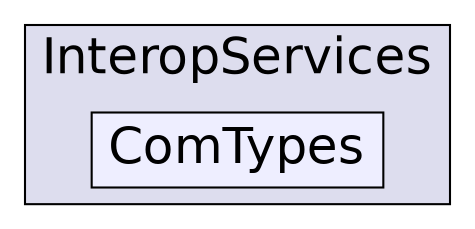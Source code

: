 digraph "C:/Users/nathanael/Documents/resizer/Plugins/Wic/InteropServices/ComTypes" {
  compound=true
  node [ fontsize="24", fontname="Helvetica"];
  edge [ labelfontsize="24", labelfontname="Helvetica"];
  subgraph clusterdir_57684dc2deca03b6a4e2c57aa36b00d2 {
    graph [ bgcolor="#ddddee", pencolor="black", label="InteropServices" fontname="Helvetica", fontsize="24", URL="dir_57684dc2deca03b6a4e2c57aa36b00d2.html"]
  dir_1695506acb7e624f12f07cdf50a1c662 [shape=box, label="ComTypes", style="filled", fillcolor="#eeeeff", pencolor="black", URL="dir_1695506acb7e624f12f07cdf50a1c662.html"];
  }
}
